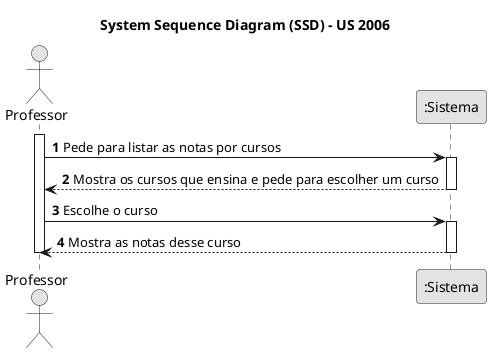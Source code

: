@startuml
skinparam monochrome true
skinparam packageStyle rectangle
skinparam shadowing false

title System Sequence Diagram (SSD) - US 2006
autonumber

actor "Professor" as Actor
participant ":Sistema" as System

activate Actor

Actor -> System : Pede para listar as notas por cursos
activate System

System --> Actor : Mostra os cursos que ensina e pede para escolher um curso
deactivate System

Actor -> System : Escolhe o curso
activate System

System --> Actor : Mostra as notas desse curso
deactivate System

deactivate Actor

@enduml